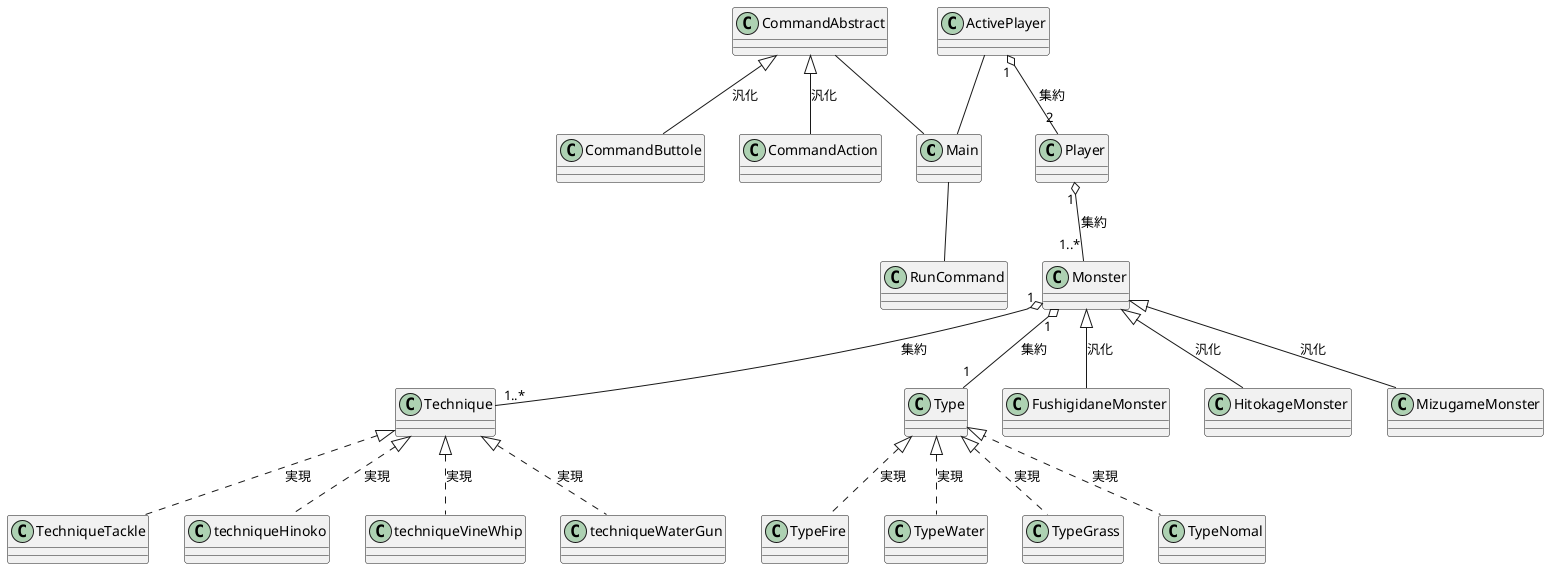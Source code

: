 @startuml TwiitDisplay

Main -- RunCommand
CommandAbstract -- Main
ActivePlayer -- Main


ActivePlayer "1" o-- "2" Player :集約
Player "1" o-- "1..*" Monster :集約
Monster "1" o-- "1..*" Technique :集約
Monster "1" o-- "1" Type :集約

CommandAbstract <|-- CommandAction :汎化
CommandAbstract <|-- CommandButtole :汎化

Monster  <|-- FushigidaneMonster : 汎化
Monster  <|-- HitokageMonster : 汎化
Monster  <|-- MizugameMonster : 汎化

Technique  <|.. TechniqueTackle : 実現
Technique  <|.. techniqueHinoko : 実現
Technique  <|.. techniqueVineWhip : 実現
Technique  <|.. techniqueWaterGun : 実現

Type <|.. TypeFire : 実現
Type <|.. TypeWater : 実現
Type <|.. TypeGrass : 実現
Type <|.. TypeNomal : 実現


@enduml

